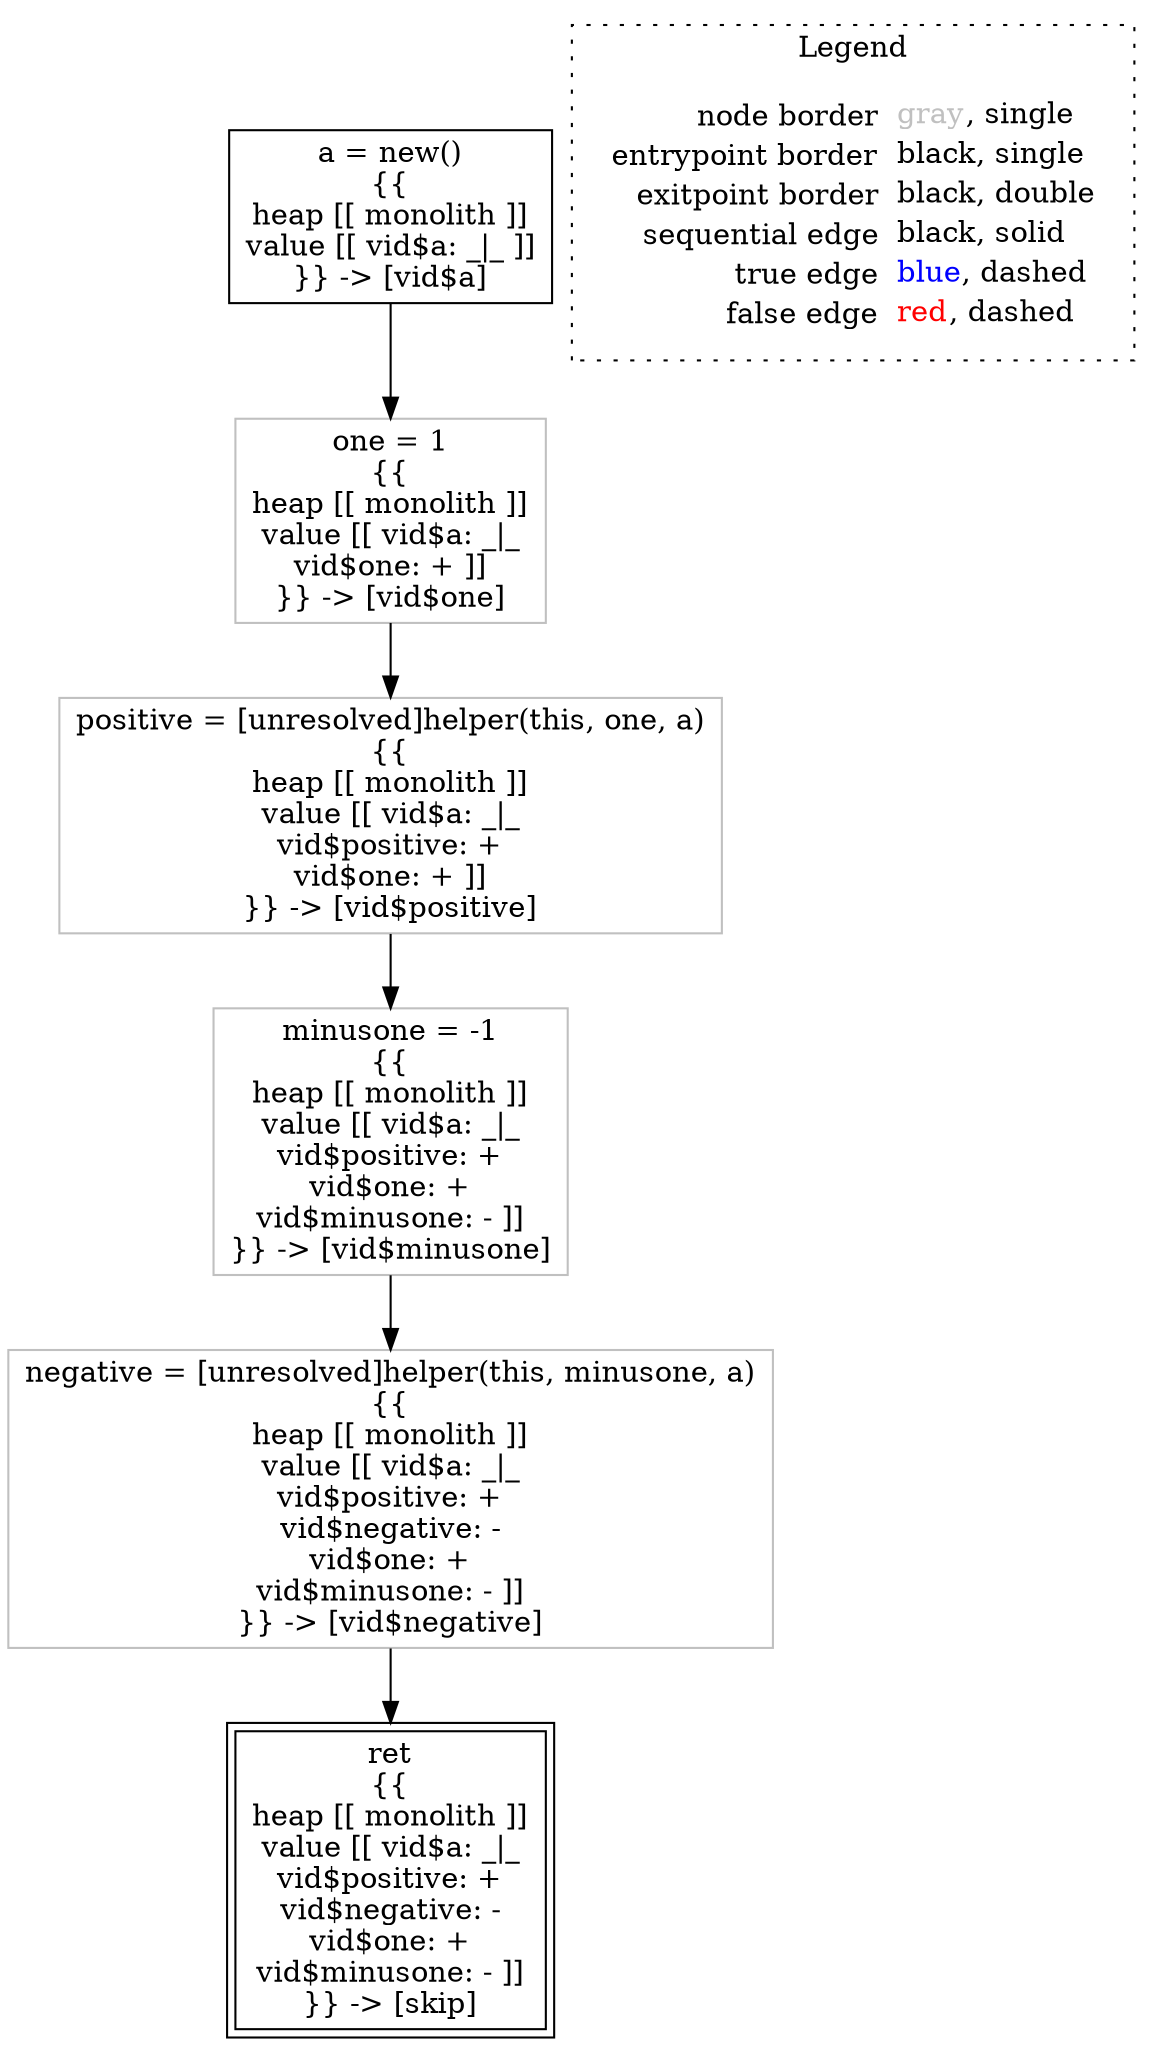 digraph {
	"node0" [shape="rect",color="black",label=<a = new()<BR/>{{<BR/>heap [[ monolith ]]<BR/>value [[ vid$a: _|_ ]]<BR/>}} -&gt; [vid$a]>];
	"node1" [shape="rect",color="gray",label=<positive = [unresolved]helper(this, one, a)<BR/>{{<BR/>heap [[ monolith ]]<BR/>value [[ vid$a: _|_<BR/>vid$positive: +<BR/>vid$one: + ]]<BR/>}} -&gt; [vid$positive]>];
	"node2" [shape="rect",color="gray",label=<negative = [unresolved]helper(this, minusone, a)<BR/>{{<BR/>heap [[ monolith ]]<BR/>value [[ vid$a: _|_<BR/>vid$positive: +<BR/>vid$negative: -<BR/>vid$one: +<BR/>vid$minusone: - ]]<BR/>}} -&gt; [vid$negative]>];
	"node3" [shape="rect",color="black",peripheries="2",label=<ret<BR/>{{<BR/>heap [[ monolith ]]<BR/>value [[ vid$a: _|_<BR/>vid$positive: +<BR/>vid$negative: -<BR/>vid$one: +<BR/>vid$minusone: - ]]<BR/>}} -&gt; [skip]>];
	"node4" [shape="rect",color="gray",label=<one = 1<BR/>{{<BR/>heap [[ monolith ]]<BR/>value [[ vid$a: _|_<BR/>vid$one: + ]]<BR/>}} -&gt; [vid$one]>];
	"node5" [shape="rect",color="gray",label=<minusone = -1<BR/>{{<BR/>heap [[ monolith ]]<BR/>value [[ vid$a: _|_<BR/>vid$positive: +<BR/>vid$one: +<BR/>vid$minusone: - ]]<BR/>}} -&gt; [vid$minusone]>];
	"node1" -> "node5" [color="black"];
	"node2" -> "node3" [color="black"];
	"node0" -> "node4" [color="black"];
	"node4" -> "node1" [color="black"];
	"node5" -> "node2" [color="black"];
subgraph cluster_legend {
	label="Legend";
	style=dotted;
	node [shape=plaintext];
	"legend" [label=<<table border="0" cellpadding="2" cellspacing="0" cellborder="0"><tr><td align="right">node border&nbsp;</td><td align="left"><font color="gray">gray</font>, single</td></tr><tr><td align="right">entrypoint border&nbsp;</td><td align="left"><font color="black">black</font>, single</td></tr><tr><td align="right">exitpoint border&nbsp;</td><td align="left"><font color="black">black</font>, double</td></tr><tr><td align="right">sequential edge&nbsp;</td><td align="left"><font color="black">black</font>, solid</td></tr><tr><td align="right">true edge&nbsp;</td><td align="left"><font color="blue">blue</font>, dashed</td></tr><tr><td align="right">false edge&nbsp;</td><td align="left"><font color="red">red</font>, dashed</td></tr></table>>];
}

}
